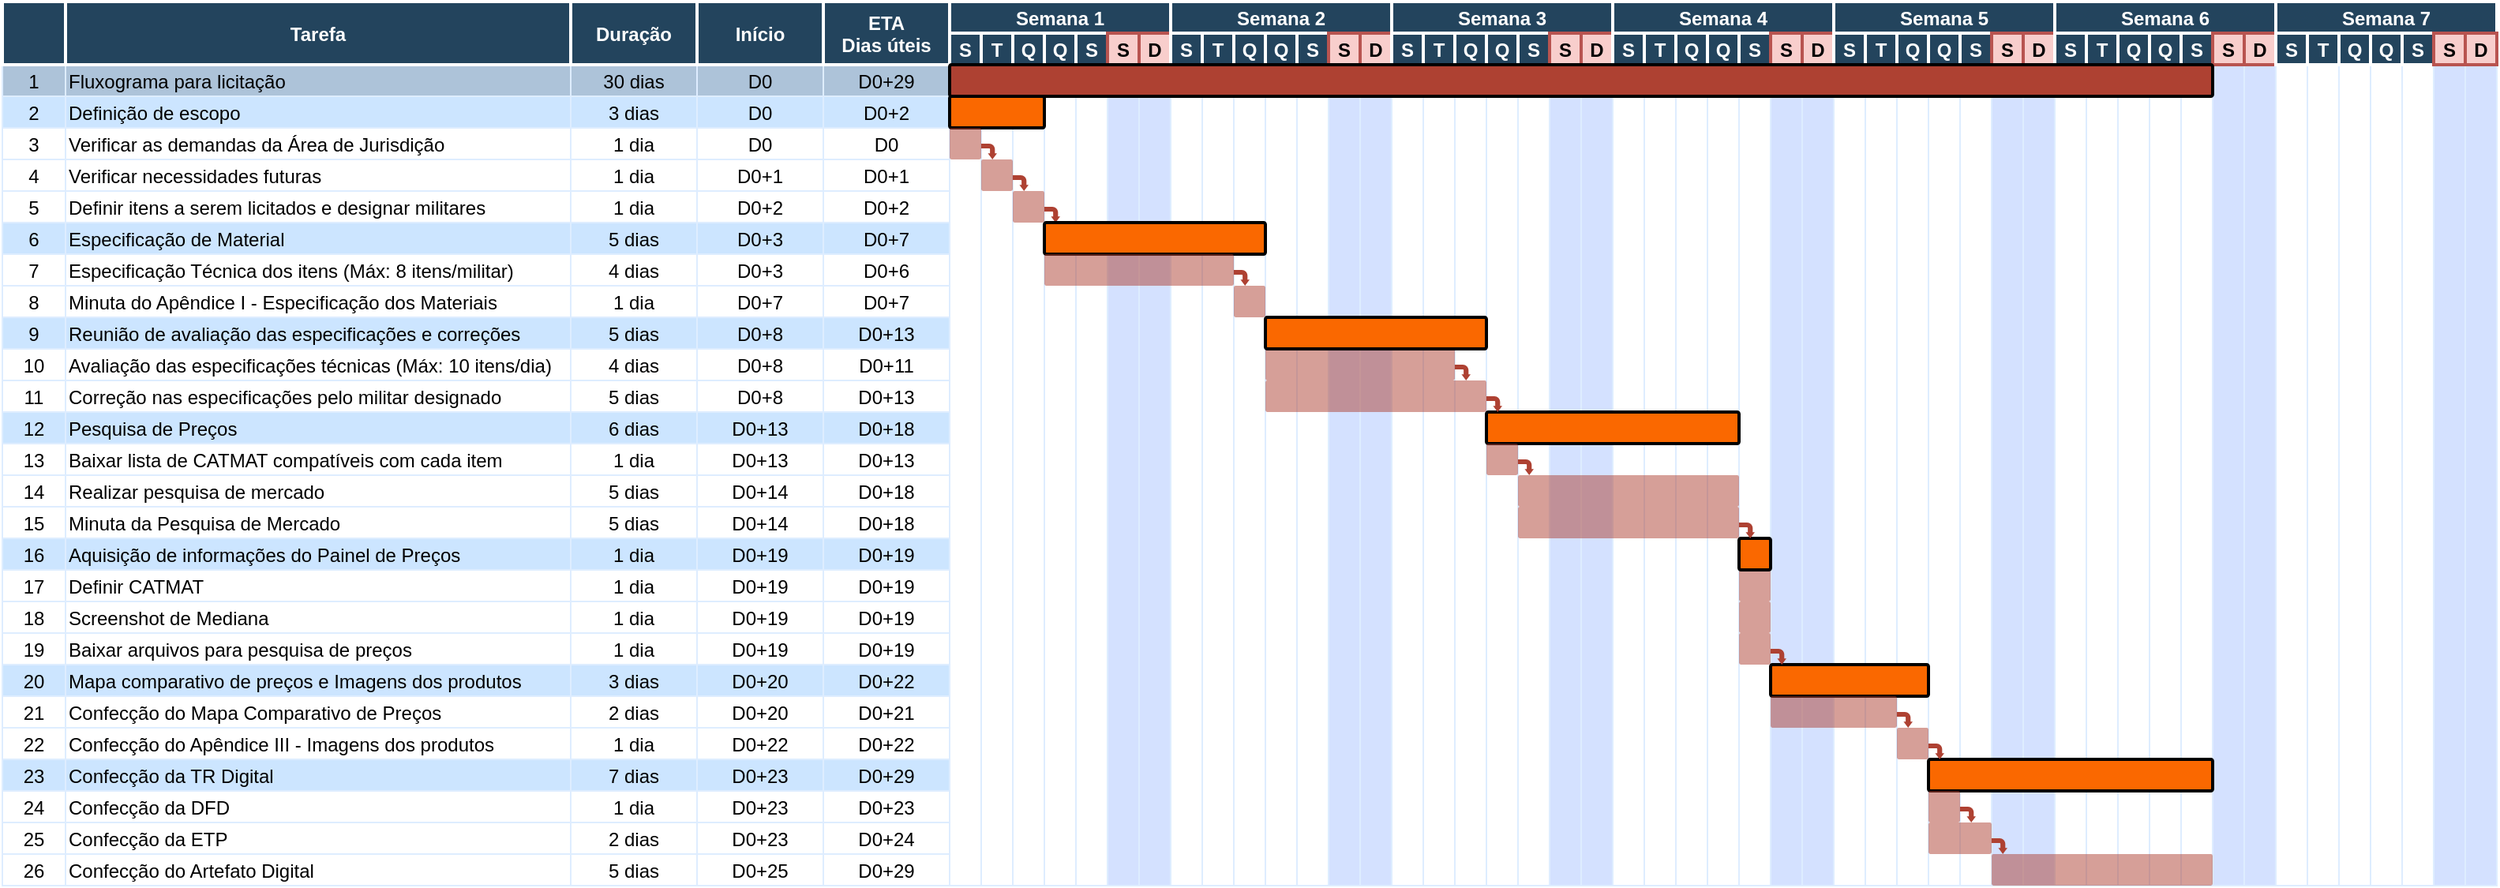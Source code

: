<mxfile version="24.6.4" type="github">
  <diagram name="Page-1" id="8378b5f6-a2b2-b727-a746-972ab9d02e00">
    <mxGraphModel dx="954" dy="594" grid="1" gridSize="10" guides="1" tooltips="1" connect="0" arrows="1" fold="1" page="1" pageScale="1.5" pageWidth="1169" pageHeight="827" background="none" math="0" shadow="0">
      <root>
        <mxCell id="0" />
        <mxCell id="1" parent="0" />
        <mxCell id="63" value="1" style="strokeColor=#DEEDFF;fillColor=#ADC3D9" parent="1" vertex="1">
          <mxGeometry x="86.5" y="380" width="40" height="20" as="geometry" />
        </mxCell>
        <mxCell id="64" value="Fluxograma para licitação" style="align=left;strokeColor=#DEEDFF;fillColor=#ADC3D9" parent="1" vertex="1">
          <mxGeometry x="126.5" y="380" width="320" height="20" as="geometry" />
        </mxCell>
        <mxCell id="65" value="30 dias" style="strokeColor=#DEEDFF;fillColor=#ADC3D9" parent="1" vertex="1">
          <mxGeometry x="446.5" y="380" width="80.0" height="20" as="geometry" />
        </mxCell>
        <mxCell id="66" value="D0" style="strokeColor=#DEEDFF;fillColor=#ADC3D9" parent="1" vertex="1">
          <mxGeometry x="526.5" y="380" width="80.0" height="20" as="geometry" />
        </mxCell>
        <mxCell id="67" value="D0+29" style="strokeColor=#DEEDFF;fillColor=#ADC3D9" parent="1" vertex="1">
          <mxGeometry x="606.5" y="380.0" width="80.0" height="20" as="geometry" />
        </mxCell>
        <mxCell id="68" value="" style="strokeColor=#DEEDFF" parent="1" vertex="1">
          <mxGeometry x="686.5" y="380.0" width="20" height="520" as="geometry" />
        </mxCell>
        <mxCell id="69" value="2" style="strokeColor=#DEEDFF;fillColor=#CCE5FF" parent="1" vertex="1">
          <mxGeometry x="86.5" y="400.0" width="40" height="20" as="geometry" />
        </mxCell>
        <mxCell id="70" value="Definição de escopo" style="align=left;strokeColor=#DEEDFF;fillColor=#CCE5FF" parent="1" vertex="1">
          <mxGeometry x="126.5" y="400.0" width="320.0" height="20" as="geometry" />
        </mxCell>
        <mxCell id="71" value="3 dias" style="strokeColor=#DEEDFF;fillColor=#CCE5FF" parent="1" vertex="1">
          <mxGeometry x="446.5" y="400.0" width="80.0" height="20" as="geometry" />
        </mxCell>
        <mxCell id="72" value="D0" style="strokeColor=#DEEDFF;fillColor=#CCE5FF" parent="1" vertex="1">
          <mxGeometry x="526.5" y="400.0" width="80.0" height="20" as="geometry" />
        </mxCell>
        <mxCell id="73" value="D0+2" style="strokeColor=#DEEDFF;fillColor=#CCE5FF" parent="1" vertex="1">
          <mxGeometry x="606.5" y="400.0" width="80.0" height="20" as="geometry" />
        </mxCell>
        <mxCell id="74" value="3" style="strokeColor=#DEEDFF" parent="1" vertex="1">
          <mxGeometry x="86.5" y="420.0" width="40" height="20" as="geometry" />
        </mxCell>
        <mxCell id="75" value="Verificar as demandas da Área de Jurisdição " style="align=left;strokeColor=#DEEDFF" parent="1" vertex="1">
          <mxGeometry x="126.5" y="420.0" width="320.0" height="20.0" as="geometry" />
        </mxCell>
        <mxCell id="76" value="1 dia" style="strokeColor=#DEEDFF" parent="1" vertex="1">
          <mxGeometry x="446.5" y="420.0" width="80.0" height="20" as="geometry" />
        </mxCell>
        <mxCell id="77" value="&#xa;D0&#xa;" style="strokeColor=#DEEDFF" parent="1" vertex="1">
          <mxGeometry x="526.5" y="420.0" width="80.0" height="20" as="geometry" />
        </mxCell>
        <mxCell id="78" value="D0" style="strokeColor=#DEEDFF" parent="1" vertex="1">
          <mxGeometry x="606.5" y="420" width="80.0" height="20" as="geometry" />
        </mxCell>
        <mxCell id="79" value="4" style="strokeColor=#DEEDFF" parent="1" vertex="1">
          <mxGeometry x="86.5" y="440.0" width="40" height="20" as="geometry" />
        </mxCell>
        <mxCell id="80" value="Verificar necessidades futuras" style="align=left;strokeColor=#DEEDFF" parent="1" vertex="1">
          <mxGeometry x="126.5" y="440.0" width="320" height="20" as="geometry" />
        </mxCell>
        <mxCell id="81" value="1 dia" style="strokeColor=#DEEDFF" parent="1" vertex="1">
          <mxGeometry x="446.5" y="440.0" width="80.0" height="20" as="geometry" />
        </mxCell>
        <mxCell id="82" value="D0+1" style="strokeColor=#DEEDFF" parent="1" vertex="1">
          <mxGeometry x="526.5" y="440.0" width="80.0" height="20" as="geometry" />
        </mxCell>
        <mxCell id="83" value="D0+1" style="strokeColor=#DEEDFF" parent="1" vertex="1">
          <mxGeometry x="606.5" y="440.0" width="80.0" height="20" as="geometry" />
        </mxCell>
        <mxCell id="84" value="5" style="strokeColor=#DEEDFF" parent="1" vertex="1">
          <mxGeometry x="86.5" y="460.0" width="40" height="20" as="geometry" />
        </mxCell>
        <mxCell id="85" value="Definir itens a serem licitados e designar militares" style="align=left;strokeColor=#DEEDFF" parent="1" vertex="1">
          <mxGeometry x="126.5" y="460.0" width="320.0" height="20" as="geometry" />
        </mxCell>
        <mxCell id="86" value="1 dia" style="strokeColor=#DEEDFF" parent="1" vertex="1">
          <mxGeometry x="446.5" y="460.0" width="80.0" height="20" as="geometry" />
        </mxCell>
        <mxCell id="87" value="D0+2" style="strokeColor=#DEEDFF" parent="1" vertex="1">
          <mxGeometry x="526.5" y="460.0" width="80.0" height="20" as="geometry" />
        </mxCell>
        <mxCell id="88" value="D0+2" style="strokeColor=#DEEDFF" parent="1" vertex="1">
          <mxGeometry x="606.5" y="460.0" width="80.0" height="20" as="geometry" />
        </mxCell>
        <mxCell id="89" value="6" style="strokeColor=#DEEDFF;fillColor=#CCE5FF;" parent="1" vertex="1">
          <mxGeometry x="86.5" y="480.0" width="40" height="20" as="geometry" />
        </mxCell>
        <mxCell id="90" value="Especificação de Material" style="align=left;strokeColor=#DEEDFF;fillColor=#CCE5FF;" parent="1" vertex="1">
          <mxGeometry x="126.5" y="480.0" width="320.0" height="20" as="geometry" />
        </mxCell>
        <mxCell id="91" value="5 dias" style="strokeColor=#DEEDFF;fillColor=#CCE5FF;" parent="1" vertex="1">
          <mxGeometry x="446.5" y="480.0" width="80.0" height="20" as="geometry" />
        </mxCell>
        <mxCell id="92" value="D0+3" style="strokeColor=#DEEDFF;fillColor=#CCE5FF;" parent="1" vertex="1">
          <mxGeometry x="526.5" y="480.0" width="80.0" height="20" as="geometry" />
        </mxCell>
        <mxCell id="93" value="D0+7" style="strokeColor=#DEEDFF;fillColor=#CCE5FF;" parent="1" vertex="1">
          <mxGeometry x="606.5" y="480.0" width="80.0" height="20" as="geometry" />
        </mxCell>
        <mxCell id="94" value="7" style="strokeColor=#DEEDFF" parent="1" vertex="1">
          <mxGeometry x="86.5" y="500.0" width="40" height="20" as="geometry" />
        </mxCell>
        <mxCell id="95" value="Especificação Técnica dos itens (Máx: 8 itens/militar)" style="align=left;strokeColor=#DEEDFF" parent="1" vertex="1">
          <mxGeometry x="126.5" y="500.0" width="320.0" height="20" as="geometry" />
        </mxCell>
        <mxCell id="96" value="4 dias" style="strokeColor=#DEEDFF" parent="1" vertex="1">
          <mxGeometry x="446.5" y="500.0" width="80.0" height="20" as="geometry" />
        </mxCell>
        <mxCell id="97" value="D0+3" style="strokeColor=#DEEDFF" parent="1" vertex="1">
          <mxGeometry x="526.5" y="500.0" width="80.0" height="20" as="geometry" />
        </mxCell>
        <mxCell id="98" value="D0+6" style="strokeColor=#DEEDFF" parent="1" vertex="1">
          <mxGeometry x="606.5" y="500.0" width="80.0" height="20" as="geometry" />
        </mxCell>
        <mxCell id="99" value="8" style="strokeColor=#DEEDFF" parent="1" vertex="1">
          <mxGeometry x="86.5" y="520.0" width="40" height="20" as="geometry" />
        </mxCell>
        <mxCell id="100" value="Minuta do Apêndice I - Especificação dos Materiais" style="align=left;strokeColor=#DEEDFF" parent="1" vertex="1">
          <mxGeometry x="126.5" y="520.0" width="320.0" height="20" as="geometry" />
        </mxCell>
        <mxCell id="101" value="1 dia" style="strokeColor=#DEEDFF" parent="1" vertex="1">
          <mxGeometry x="446.5" y="520.0" width="80.0" height="20" as="geometry" />
        </mxCell>
        <mxCell id="102" value="D0+7" style="strokeColor=#DEEDFF" parent="1" vertex="1">
          <mxGeometry x="526.5" y="520.0" width="80.0" height="20" as="geometry" />
        </mxCell>
        <mxCell id="103" value="D0+7" style="strokeColor=#DEEDFF" parent="1" vertex="1">
          <mxGeometry x="606.5" y="520.0" width="80.0" height="20" as="geometry" />
        </mxCell>
        <mxCell id="104" value="9" style="strokeColor=#DEEDFF;fillColor=#CCE5FF" parent="1" vertex="1">
          <mxGeometry x="86.5" y="540.0" width="40" height="20" as="geometry" />
        </mxCell>
        <mxCell id="105" value="Reunião de avaliação das especificações e correções" style="align=left;strokeColor=#DEEDFF;fillColor=#CCE5FF" parent="1" vertex="1">
          <mxGeometry x="126.5" y="540.0" width="320.0" height="20.0" as="geometry" />
        </mxCell>
        <mxCell id="106" value="5 dias" style="strokeColor=#DEEDFF;fillColor=#CCE5FF" parent="1" vertex="1">
          <mxGeometry x="446.5" y="540.0" width="80.0" height="20" as="geometry" />
        </mxCell>
        <mxCell id="107" value="D0+8" style="strokeColor=#DEEDFF;fillColor=#CCE5FF" parent="1" vertex="1">
          <mxGeometry x="526.5" y="540.0" width="80.0" height="20" as="geometry" />
        </mxCell>
        <mxCell id="108" value="D0+13" style="strokeColor=#DEEDFF;fillColor=#CCE5FF" parent="1" vertex="1">
          <mxGeometry x="606.5" y="540.0" width="80.0" height="20" as="geometry" />
        </mxCell>
        <mxCell id="109" value="10" style="strokeColor=#DEEDFF" parent="1" vertex="1">
          <mxGeometry x="86.5" y="560.0" width="40" height="20" as="geometry" />
        </mxCell>
        <mxCell id="110" value="Avaliação das especificações técnicas (Máx: 10 itens/dia)" style="align=left;strokeColor=#DEEDFF" parent="1" vertex="1">
          <mxGeometry x="126.5" y="560.0" width="320.0" height="20" as="geometry" />
        </mxCell>
        <mxCell id="111" value="4 dias" style="strokeColor=#DEEDFF" parent="1" vertex="1">
          <mxGeometry x="446.5" y="560.0" width="80.0" height="20" as="geometry" />
        </mxCell>
        <mxCell id="112" value="D0+8" style="strokeColor=#DEEDFF" parent="1" vertex="1">
          <mxGeometry x="526.5" y="560.0" width="80.0" height="20" as="geometry" />
        </mxCell>
        <mxCell id="113" value="D0+11" style="strokeColor=#DEEDFF" parent="1" vertex="1">
          <mxGeometry x="606.5" y="560.0" width="80.0" height="20" as="geometry" />
        </mxCell>
        <mxCell id="114" value="11" style="strokeColor=#DEEDFF" parent="1" vertex="1">
          <mxGeometry x="86.5" y="580.0" width="40" height="20" as="geometry" />
        </mxCell>
        <mxCell id="115" value="Correção nas especificações pelo militar designado" style="align=left;strokeColor=#DEEDFF" parent="1" vertex="1">
          <mxGeometry x="126.5" y="580.0" width="320.0" height="20" as="geometry" />
        </mxCell>
        <mxCell id="116" value="5 dias" style="strokeColor=#DEEDFF" parent="1" vertex="1">
          <mxGeometry x="446.5" y="580.0" width="80.0" height="20" as="geometry" />
        </mxCell>
        <mxCell id="117" value="D0+8" style="strokeColor=#DEEDFF" parent="1" vertex="1">
          <mxGeometry x="526.5" y="580.0" width="80.0" height="20" as="geometry" />
        </mxCell>
        <mxCell id="118" value="D0+13" style="strokeColor=#DEEDFF" parent="1" vertex="1">
          <mxGeometry x="606.5" y="580.0" width="80.0" height="20" as="geometry" />
        </mxCell>
        <mxCell id="119" value="12" style="strokeColor=#DEEDFF;fillColor=#CCE5FF;" parent="1" vertex="1">
          <mxGeometry x="86.5" y="600.0" width="40" height="20" as="geometry" />
        </mxCell>
        <mxCell id="120" value="Pesquisa de Preços" style="align=left;strokeColor=#DEEDFF;fillColor=#CCE5FF;" parent="1" vertex="1">
          <mxGeometry x="126.5" y="600.0" width="320" height="20" as="geometry" />
        </mxCell>
        <mxCell id="121" value="6 dias" style="strokeColor=#DEEDFF;fillColor=#CCE5FF;" parent="1" vertex="1">
          <mxGeometry x="446.5" y="600.0" width="80.0" height="20" as="geometry" />
        </mxCell>
        <mxCell id="122" value="D0+13" style="strokeColor=#DEEDFF;fillColor=#CCE5FF;" parent="1" vertex="1">
          <mxGeometry x="526.5" y="600.0" width="80.0" height="20" as="geometry" />
        </mxCell>
        <mxCell id="123" value="D0+18" style="strokeColor=#DEEDFF;fillColor=#CCE5FF;" parent="1" vertex="1">
          <mxGeometry x="606.5" y="600.0" width="80.0" height="20" as="geometry" />
        </mxCell>
        <mxCell id="124" value="13" style="strokeColor=#DEEDFF" parent="1" vertex="1">
          <mxGeometry x="86.5" y="620.0" width="40" height="20" as="geometry" />
        </mxCell>
        <mxCell id="125" value="Baixar lista de CATMAT compatíveis com cada item" style="align=left;strokeColor=#DEEDFF" parent="1" vertex="1">
          <mxGeometry x="126.5" y="620.0" width="320" height="20" as="geometry" />
        </mxCell>
        <mxCell id="126" value="1 dia" style="strokeColor=#DEEDFF" parent="1" vertex="1">
          <mxGeometry x="446.5" y="620.0" width="80.0" height="20" as="geometry" />
        </mxCell>
        <mxCell id="127" value="D0+13" style="strokeColor=#DEEDFF" parent="1" vertex="1">
          <mxGeometry x="526.5" y="620.0" width="80.0" height="20" as="geometry" />
        </mxCell>
        <mxCell id="128" value="D0+13" style="strokeColor=#DEEDFF" parent="1" vertex="1">
          <mxGeometry x="606.5" y="620.0" width="80.0" height="20" as="geometry" />
        </mxCell>
        <mxCell id="129" value="14" style="strokeColor=#DEEDFF" parent="1" vertex="1">
          <mxGeometry x="86.5" y="640.0" width="40" height="20" as="geometry" />
        </mxCell>
        <mxCell id="130" value="Realizar pesquisa de mercado" style="align=left;strokeColor=#DEEDFF" parent="1" vertex="1">
          <mxGeometry x="126.5" y="640.0" width="320.0" height="20" as="geometry" />
        </mxCell>
        <mxCell id="131" value="5 dias" style="strokeColor=#DEEDFF" parent="1" vertex="1">
          <mxGeometry x="446.5" y="640.0" width="80.0" height="20" as="geometry" />
        </mxCell>
        <mxCell id="132" value="D0+14" style="strokeColor=#DEEDFF" parent="1" vertex="1">
          <mxGeometry x="526.5" y="640.0" width="80.0" height="20" as="geometry" />
        </mxCell>
        <mxCell id="133" value="D0+18" style="strokeColor=#DEEDFF" parent="1" vertex="1">
          <mxGeometry x="606.5" y="640.0" width="80.0" height="20" as="geometry" />
        </mxCell>
        <mxCell id="134" value="15" style="strokeColor=#DEEDFF;fillColor=#FFFFFF" parent="1" vertex="1">
          <mxGeometry x="86.5" y="660.0" width="40" height="20" as="geometry" />
        </mxCell>
        <mxCell id="135" value="Minuta da Pesquisa de Mercado" style="align=left;strokeColor=#DEEDFF;fillColor=#FFFFFF" parent="1" vertex="1">
          <mxGeometry x="126.5" y="660.0" width="320.0" height="20" as="geometry" />
        </mxCell>
        <mxCell id="136" value="5 dias" style="strokeColor=#DEEDFF;fillColor=#FFFFFF" parent="1" vertex="1">
          <mxGeometry x="446.5" y="660.0" width="80.0" height="20" as="geometry" />
        </mxCell>
        <mxCell id="137" value="D0+14" style="strokeColor=#DEEDFF;fillColor=#FFFFFF" parent="1" vertex="1">
          <mxGeometry x="526.5" y="660.0" width="80.0" height="20" as="geometry" />
        </mxCell>
        <mxCell id="138" value="D0+18" style="strokeColor=#DEEDFF;fillColor=#FFFFFF" parent="1" vertex="1">
          <mxGeometry x="606.5" y="660.0" width="80.0" height="20" as="geometry" />
        </mxCell>
        <mxCell id="139" value="16" style="strokeColor=#DEEDFF;fillColor=#CCE5FF" parent="1" vertex="1">
          <mxGeometry x="86.5" y="680.0" width="40" height="20" as="geometry" />
        </mxCell>
        <mxCell id="140" value="Aquisição de informações do Painel de Preços" style="align=left;strokeColor=#DEEDFF;fillColor=#CCE5FF" parent="1" vertex="1">
          <mxGeometry x="126.5" y="680.0" width="320.0" height="20" as="geometry" />
        </mxCell>
        <mxCell id="141" value="1 dia" style="strokeColor=#DEEDFF;fillColor=#CCE5FF" parent="1" vertex="1">
          <mxGeometry x="446.5" y="680.0" width="80.0" height="20" as="geometry" />
        </mxCell>
        <mxCell id="142" value="D0+19" style="strokeColor=#DEEDFF;fillColor=#CCE5FF" parent="1" vertex="1">
          <mxGeometry x="526.5" y="680.0" width="80.0" height="20" as="geometry" />
        </mxCell>
        <mxCell id="143" value="D0+19" style="strokeColor=#DEEDFF;fillColor=#CCE5FF" parent="1" vertex="1">
          <mxGeometry x="606.5" y="680.0" width="80.0" height="20" as="geometry" />
        </mxCell>
        <mxCell id="144" value="17" style="strokeColor=#DEEDFF" parent="1" vertex="1">
          <mxGeometry x="86.5" y="700.0" width="40" height="20" as="geometry" />
        </mxCell>
        <mxCell id="145" value="Definir CATMAT" style="align=left;strokeColor=#DEEDFF" parent="1" vertex="1">
          <mxGeometry x="126.5" y="700.0" width="320.0" height="20" as="geometry" />
        </mxCell>
        <mxCell id="146" value="1 dia" style="strokeColor=#DEEDFF" parent="1" vertex="1">
          <mxGeometry x="446.5" y="700.0" width="80.0" height="20" as="geometry" />
        </mxCell>
        <mxCell id="147" value="D0+19" style="strokeColor=#DEEDFF" parent="1" vertex="1">
          <mxGeometry x="526.5" y="700.0" width="80.0" height="20" as="geometry" />
        </mxCell>
        <mxCell id="148" value="D0+19" style="strokeColor=#DEEDFF" parent="1" vertex="1">
          <mxGeometry x="606.5" y="700.0" width="80.0" height="20" as="geometry" />
        </mxCell>
        <mxCell id="149" value="18" style="strokeColor=#DEEDFF" parent="1" vertex="1">
          <mxGeometry x="86.5" y="720.0" width="40" height="20" as="geometry" />
        </mxCell>
        <mxCell id="150" value="Screenshot de Mediana" style="align=left;strokeColor=#DEEDFF" parent="1" vertex="1">
          <mxGeometry x="126.5" y="720.0" width="320.0" height="20" as="geometry" />
        </mxCell>
        <mxCell id="151" value="1 dia" style="strokeColor=#DEEDFF" parent="1" vertex="1">
          <mxGeometry x="446.5" y="720.0" width="80.0" height="20" as="geometry" />
        </mxCell>
        <mxCell id="152" value="D0+19" style="strokeColor=#DEEDFF" parent="1" vertex="1">
          <mxGeometry x="526.5" y="720.0" width="80.0" height="20" as="geometry" />
        </mxCell>
        <mxCell id="153" value="D0+19" style="strokeColor=#DEEDFF" parent="1" vertex="1">
          <mxGeometry x="606.5" y="720.0" width="80.0" height="20" as="geometry" />
        </mxCell>
        <mxCell id="154" value="19" style="strokeColor=#DEEDFF" parent="1" vertex="1">
          <mxGeometry x="86.5" y="740.0" width="40" height="20" as="geometry" />
        </mxCell>
        <mxCell id="155" value="Baixar arquivos para pesquisa de preços" style="align=left;strokeColor=#DEEDFF" parent="1" vertex="1">
          <mxGeometry x="126.5" y="740.0" width="320.0" height="20" as="geometry" />
        </mxCell>
        <mxCell id="156" value="1 dia" style="strokeColor=#DEEDFF" parent="1" vertex="1">
          <mxGeometry x="446.5" y="740.0" width="80.0" height="20" as="geometry" />
        </mxCell>
        <mxCell id="157" value="D0+19" style="strokeColor=#DEEDFF" parent="1" vertex="1">
          <mxGeometry x="526.5" y="740.0" width="80.0" height="20" as="geometry" />
        </mxCell>
        <mxCell id="158" value="D0+19" style="strokeColor=#DEEDFF" parent="1" vertex="1">
          <mxGeometry x="606.5" y="740.0" width="80.0" height="20" as="geometry" />
        </mxCell>
        <mxCell id="159" value="20" style="strokeColor=#DEEDFF;fillColor=#CCE5FF;" parent="1" vertex="1">
          <mxGeometry x="86.5" y="760.0" width="40" height="20" as="geometry" />
        </mxCell>
        <mxCell id="160" value="Mapa comparativo de preços e Imagens dos produtos " style="align=left;strokeColor=#DEEDFF;fillColor=#CCE5FF;" parent="1" vertex="1">
          <mxGeometry x="126.5" y="760.0" width="320.0" height="20" as="geometry" />
        </mxCell>
        <mxCell id="161" value="3 dias" style="strokeColor=#DEEDFF;fillColor=#CCE5FF;" parent="1" vertex="1">
          <mxGeometry x="446.5" y="760.0" width="80.0" height="20" as="geometry" />
        </mxCell>
        <mxCell id="162" value="D0+20" style="strokeColor=#DEEDFF;fillColor=#CCE5FF;" parent="1" vertex="1">
          <mxGeometry x="526.5" y="760.0" width="80.0" height="20" as="geometry" />
        </mxCell>
        <mxCell id="163" value="D0+22" style="strokeColor=#DEEDFF;fillColor=#CCE5FF;" parent="1" vertex="1">
          <mxGeometry x="606.5" y="760.0" width="80.0" height="20" as="geometry" />
        </mxCell>
        <mxCell id="164" value="21" style="strokeColor=#DEEDFF" parent="1" vertex="1">
          <mxGeometry x="86.5" y="780.0" width="40" height="20" as="geometry" />
        </mxCell>
        <mxCell id="165" value="Confecção do Mapa Comparativo de Preços" style="align=left;strokeColor=#DEEDFF" parent="1" vertex="1">
          <mxGeometry x="126.5" y="780.0" width="320.0" height="20" as="geometry" />
        </mxCell>
        <mxCell id="166" value="2 dias" style="strokeColor=#DEEDFF" parent="1" vertex="1">
          <mxGeometry x="446.5" y="780.0" width="80.0" height="20" as="geometry" />
        </mxCell>
        <mxCell id="167" value="D0+20" style="strokeColor=#DEEDFF" parent="1" vertex="1">
          <mxGeometry x="526.5" y="780.0" width="80.0" height="20" as="geometry" />
        </mxCell>
        <mxCell id="168" value="D0+21" style="strokeColor=#DEEDFF" parent="1" vertex="1">
          <mxGeometry x="606.5" y="780.0" width="80.0" height="20" as="geometry" />
        </mxCell>
        <mxCell id="169" value="22" style="strokeColor=#DEEDFF" parent="1" vertex="1">
          <mxGeometry x="86.5" y="800.0" width="40" height="20" as="geometry" />
        </mxCell>
        <mxCell id="170" value="Confecção do Apêndice III - Imagens dos produtos" style="align=left;strokeColor=#DEEDFF" parent="1" vertex="1">
          <mxGeometry x="126.5" y="800.0" width="320.0" height="20" as="geometry" />
        </mxCell>
        <mxCell id="171" value="1 dia" style="strokeColor=#DEEDFF" parent="1" vertex="1">
          <mxGeometry x="446.5" y="800.0" width="80.0" height="20" as="geometry" />
        </mxCell>
        <mxCell id="172" value="D0+22" style="strokeColor=#DEEDFF" parent="1" vertex="1">
          <mxGeometry x="526.5" y="800.0" width="80.0" height="20" as="geometry" />
        </mxCell>
        <mxCell id="173" value="D0+22" style="strokeColor=#DEEDFF" parent="1" vertex="1">
          <mxGeometry x="606.5" y="800.0" width="80.0" height="20" as="geometry" />
        </mxCell>
        <mxCell id="174" value="23" style="strokeColor=#DEEDFF;fillColor=#CCE5FF;" parent="1" vertex="1">
          <mxGeometry x="86.5" y="820.0" width="40" height="20" as="geometry" />
        </mxCell>
        <mxCell id="175" value="Confecção da TR Digital" style="align=left;strokeColor=#DEEDFF;fillColor=#CCE5FF;" parent="1" vertex="1">
          <mxGeometry x="126.5" y="820.0" width="320.0" height="20" as="geometry" />
        </mxCell>
        <mxCell id="176" value="7 dias" style="strokeColor=#DEEDFF;fillColor=#CCE5FF;" parent="1" vertex="1">
          <mxGeometry x="446.5" y="820.0" width="80.0" height="20" as="geometry" />
        </mxCell>
        <mxCell id="177" value="D0+23" style="strokeColor=#DEEDFF;fillColor=#CCE5FF;" parent="1" vertex="1">
          <mxGeometry x="526.5" y="820.0" width="80.0" height="20" as="geometry" />
        </mxCell>
        <mxCell id="178" value="D0+29" style="strokeColor=#DEEDFF;fillColor=#CCE5FF;" parent="1" vertex="1">
          <mxGeometry x="606.5" y="820.0" width="80.0" height="20" as="geometry" />
        </mxCell>
        <mxCell id="179" value="24" style="strokeColor=#DEEDFF" parent="1" vertex="1">
          <mxGeometry x="86.5" y="840.0" width="40" height="20" as="geometry" />
        </mxCell>
        <mxCell id="180" value="Confecção da DFD" style="align=left;strokeColor=#DEEDFF" parent="1" vertex="1">
          <mxGeometry x="126.5" y="840.0" width="320.0" height="20" as="geometry" />
        </mxCell>
        <mxCell id="181" value="1 dia" style="strokeColor=#DEEDFF" parent="1" vertex="1">
          <mxGeometry x="446.5" y="840.0" width="80.0" height="20" as="geometry" />
        </mxCell>
        <mxCell id="182" value="D0+23" style="strokeColor=#DEEDFF" parent="1" vertex="1">
          <mxGeometry x="526.5" y="840.0" width="80.0" height="20" as="geometry" />
        </mxCell>
        <mxCell id="183" value="D0+23" style="strokeColor=#DEEDFF" parent="1" vertex="1">
          <mxGeometry x="606.5" y="840.0" width="80.0" height="20" as="geometry" />
        </mxCell>
        <mxCell id="184" value="25" style="strokeColor=#DEEDFF" parent="1" vertex="1">
          <mxGeometry x="86.5" y="860.0" width="40" height="20" as="geometry" />
        </mxCell>
        <mxCell id="185" value="Confecção da ETP" style="align=left;strokeColor=#DEEDFF" parent="1" vertex="1">
          <mxGeometry x="126.5" y="860.0" width="320.0" height="20" as="geometry" />
        </mxCell>
        <mxCell id="186" value="2 dias" style="strokeColor=#DEEDFF" parent="1" vertex="1">
          <mxGeometry x="446.5" y="860.0" width="80.0" height="20" as="geometry" />
        </mxCell>
        <mxCell id="187" value="D0+23" style="strokeColor=#DEEDFF" parent="1" vertex="1">
          <mxGeometry x="526.5" y="860.0" width="80.0" height="20" as="geometry" />
        </mxCell>
        <mxCell id="188" value="D0+24" style="strokeColor=#DEEDFF" parent="1" vertex="1">
          <mxGeometry x="606.5" y="860.0" width="80.0" height="20" as="geometry" />
        </mxCell>
        <mxCell id="189" value="26" style="strokeColor=#DEEDFF" parent="1" vertex="1">
          <mxGeometry x="86.5" y="880.0" width="40" height="20" as="geometry" />
        </mxCell>
        <mxCell id="190" value="Confecção do Artefato Digital" style="align=left;strokeColor=#DEEDFF" parent="1" vertex="1">
          <mxGeometry x="126.5" y="880.0" width="320.0" height="20" as="geometry" />
        </mxCell>
        <mxCell id="191" value="5 dias" style="strokeColor=#DEEDFF" parent="1" vertex="1">
          <mxGeometry x="446.5" y="880.0" width="80.0" height="20" as="geometry" />
        </mxCell>
        <mxCell id="192" value="D0+25" style="strokeColor=#DEEDFF" parent="1" vertex="1">
          <mxGeometry x="526.5" y="880.0" width="80.0" height="20" as="geometry" />
        </mxCell>
        <mxCell id="193" value="D0+29" style="strokeColor=#DEEDFF" parent="1" vertex="1">
          <mxGeometry x="606.5" y="880.0" width="80.0" height="20" as="geometry" />
        </mxCell>
        <mxCell id="194" value="" style="strokeColor=#DEEDFF" parent="1" vertex="1">
          <mxGeometry x="706.5" y="380.0" width="20" height="520" as="geometry" />
        </mxCell>
        <mxCell id="195" value="" style="strokeColor=#DEEDFF" parent="1" vertex="1">
          <mxGeometry x="726.5" y="380.0" width="20" height="520" as="geometry" />
        </mxCell>
        <mxCell id="196" value="" style="strokeColor=#DEEDFF" parent="1" vertex="1">
          <mxGeometry x="746.5" y="380.0" width="20" height="520" as="geometry" />
        </mxCell>
        <mxCell id="197" value="" style="strokeColor=#DEEDFF" parent="1" vertex="1">
          <mxGeometry x="766.5" y="380.0" width="20" height="520" as="geometry" />
        </mxCell>
        <mxCell id="198" value="" style="strokeColor=#DEEDFF;fillColor=#D4E1FF" parent="1" vertex="1">
          <mxGeometry x="786.5" y="380.0" width="20" height="520" as="geometry" />
        </mxCell>
        <mxCell id="199" value="" style="strokeColor=#DEEDFF;fillColor=#D4E1FF" parent="1" vertex="1">
          <mxGeometry x="806.5" y="380.0" width="20" height="520" as="geometry" />
        </mxCell>
        <mxCell id="200" value="" style="strokeColor=#DEEDFF" parent="1" vertex="1">
          <mxGeometry x="826.5" y="380.0" width="20" height="520" as="geometry" />
        </mxCell>
        <mxCell id="201" value="" style="strokeColor=#DEEDFF" parent="1" vertex="1">
          <mxGeometry x="846.5" y="380.0" width="20" height="520" as="geometry" />
        </mxCell>
        <mxCell id="202" value="" style="strokeColor=#DEEDFF" parent="1" vertex="1">
          <mxGeometry x="866.5" y="380.0" width="20" height="520" as="geometry" />
        </mxCell>
        <mxCell id="203" value="" style="strokeColor=#DEEDFF" parent="1" vertex="1">
          <mxGeometry x="886.5" y="380.0" width="20" height="520" as="geometry" />
        </mxCell>
        <mxCell id="204" value="" style="strokeColor=#DEEDFF" parent="1" vertex="1">
          <mxGeometry x="906.5" y="380.0" width="20" height="520" as="geometry" />
        </mxCell>
        <mxCell id="205" value="" style="strokeColor=#DEEDFF;fillColor=#D4E1FF" parent="1" vertex="1">
          <mxGeometry x="926.5" y="380.0" width="20" height="520" as="geometry" />
        </mxCell>
        <mxCell id="206" value="" style="strokeColor=#DEEDFF;fillColor=#D4E1FF" parent="1" vertex="1">
          <mxGeometry x="946.5" y="380.0" width="20" height="520" as="geometry" />
        </mxCell>
        <mxCell id="207" value="" style="strokeColor=#DEEDFF" parent="1" vertex="1">
          <mxGeometry x="966.5" y="380.0" width="20" height="520" as="geometry" />
        </mxCell>
        <mxCell id="208" value="" style="strokeColor=#DEEDFF" parent="1" vertex="1">
          <mxGeometry x="986.5" y="380.0" width="20" height="520" as="geometry" />
        </mxCell>
        <mxCell id="209" value="" style="strokeColor=#DEEDFF" parent="1" vertex="1">
          <mxGeometry x="1006.5" y="380.0" width="20" height="520" as="geometry" />
        </mxCell>
        <mxCell id="210" value="" style="strokeColor=#DEEDFF" parent="1" vertex="1">
          <mxGeometry x="1026.5" y="380.0" width="20" height="520" as="geometry" />
        </mxCell>
        <mxCell id="211" value="" style="strokeColor=#DEEDFF" parent="1" vertex="1">
          <mxGeometry x="1046.5" y="380.0" width="20" height="520" as="geometry" />
        </mxCell>
        <mxCell id="212" value="" style="strokeColor=#DEEDFF;fillColor=#D4E1FF" parent="1" vertex="1">
          <mxGeometry x="1066.5" y="380.0" width="20" height="520" as="geometry" />
        </mxCell>
        <mxCell id="213" value="" style="strokeColor=#DEEDFF;fillColor=#D4E1FF" parent="1" vertex="1">
          <mxGeometry x="1086.5" y="380.0" width="20" height="520" as="geometry" />
        </mxCell>
        <mxCell id="214" value="" style="strokeColor=#DEEDFF" parent="1" vertex="1">
          <mxGeometry x="1106.5" y="380.0" width="20" height="520" as="geometry" />
        </mxCell>
        <mxCell id="215" value="" style="strokeColor=#DEEDFF" parent="1" vertex="1">
          <mxGeometry x="1126.5" y="380.0" width="20" height="520" as="geometry" />
        </mxCell>
        <mxCell id="216" value="" style="strokeColor=#DEEDFF" parent="1" vertex="1">
          <mxGeometry x="1146.5" y="380.0" width="20" height="520" as="geometry" />
        </mxCell>
        <mxCell id="217" value="" style="strokeColor=#DEEDFF" parent="1" vertex="1">
          <mxGeometry x="1166.5" y="380.0" width="20" height="520" as="geometry" />
        </mxCell>
        <mxCell id="218" value="" style="strokeColor=#DEEDFF" parent="1" vertex="1">
          <mxGeometry x="1186.5" y="380.0" width="20" height="520" as="geometry" />
        </mxCell>
        <mxCell id="219" value="" style="strokeColor=#DEEDFF;fillColor=#D4E1FF" parent="1" vertex="1">
          <mxGeometry x="1206.5" y="380.0" width="20" height="520" as="geometry" />
        </mxCell>
        <mxCell id="220" value="" style="strokeColor=#DEEDFF;fillColor=#D4E1FF" parent="1" vertex="1">
          <mxGeometry x="1226.5" y="380.0" width="20" height="520" as="geometry" />
        </mxCell>
        <mxCell id="221" value="" style="strokeColor=#DEEDFF" parent="1" vertex="1">
          <mxGeometry x="1246.5" y="380.0" width="20" height="520" as="geometry" />
        </mxCell>
        <mxCell id="222" value="" style="strokeColor=#DEEDFF" parent="1" vertex="1">
          <mxGeometry x="1266.5" y="380.0" width="20" height="520" as="geometry" />
        </mxCell>
        <mxCell id="223" value="" style="strokeColor=#DEEDFF" parent="1" vertex="1">
          <mxGeometry x="1286.5" y="380.0" width="20" height="520" as="geometry" />
        </mxCell>
        <mxCell id="224" value="" style="strokeColor=#DEEDFF" parent="1" vertex="1">
          <mxGeometry x="1306.5" y="380.0" width="20" height="520" as="geometry" />
        </mxCell>
        <mxCell id="225" value="" style="strokeColor=#DEEDFF" parent="1" vertex="1">
          <mxGeometry x="1326.5" y="380.0" width="20" height="520" as="geometry" />
        </mxCell>
        <mxCell id="226" value="" style="strokeColor=#DEEDFF;fillColor=#D4E1FF" parent="1" vertex="1">
          <mxGeometry x="1346.5" y="380.0" width="20" height="520" as="geometry" />
        </mxCell>
        <mxCell id="227" value="" style="strokeColor=#DEEDFF;fillColor=#D4E1FF" parent="1" vertex="1">
          <mxGeometry x="1366.5" y="380.0" width="20" height="520" as="geometry" />
        </mxCell>
        <mxCell id="228" value="" style="strokeColor=#DEEDFF" parent="1" vertex="1">
          <mxGeometry x="1386.5" y="380.0" width="20" height="520" as="geometry" />
        </mxCell>
        <mxCell id="229" value="" style="strokeColor=#DEEDFF" parent="1" vertex="1">
          <mxGeometry x="1406.5" y="380.0" width="20" height="520" as="geometry" />
        </mxCell>
        <mxCell id="230" value="" style="strokeColor=#DEEDFF" parent="1" vertex="1">
          <mxGeometry x="1426.5" y="380.0" width="20" height="520" as="geometry" />
        </mxCell>
        <mxCell id="231" value="" style="strokeColor=#DEEDFF" parent="1" vertex="1">
          <mxGeometry x="1446.5" y="380.0" width="20" height="520" as="geometry" />
        </mxCell>
        <mxCell id="232" value="" style="strokeColor=#DEEDFF" parent="1" vertex="1">
          <mxGeometry x="1466.5" y="380.0" width="20" height="520" as="geometry" />
        </mxCell>
        <mxCell id="233" value="" style="strokeColor=#DEEDFF;fillColor=#D4E1FF" parent="1" vertex="1">
          <mxGeometry x="1486.5" y="380.0" width="20" height="520" as="geometry" />
        </mxCell>
        <mxCell id="234" value="" style="strokeColor=#DEEDFF;fillColor=#D4E1FF" parent="1" vertex="1">
          <mxGeometry x="1506.5" y="380.0" width="20" height="520" as="geometry" />
        </mxCell>
        <mxCell id="235" value="" style="strokeColor=#DEEDFF" parent="1" vertex="1">
          <mxGeometry x="1526.5" y="380.0" width="20" height="520" as="geometry" />
        </mxCell>
        <mxCell id="236" value="" style="strokeColor=#DEEDFF" parent="1" vertex="1">
          <mxGeometry x="1546.5" y="380.0" width="20" height="520" as="geometry" />
        </mxCell>
        <mxCell id="237" value="" style="strokeColor=#DEEDFF" parent="1" vertex="1">
          <mxGeometry x="1566.5" y="380.0" width="20" height="520" as="geometry" />
        </mxCell>
        <mxCell id="238" value="" style="strokeColor=#DEEDFF" parent="1" vertex="1">
          <mxGeometry x="1586.5" y="380.0" width="20" height="520" as="geometry" />
        </mxCell>
        <mxCell id="239" value="" style="strokeColor=#DEEDFF" parent="1" vertex="1">
          <mxGeometry x="1606.5" y="380.0" width="20" height="520" as="geometry" />
        </mxCell>
        <mxCell id="240" value="" style="strokeColor=#DEEDFF;fillColor=#D4E1FF" parent="1" vertex="1">
          <mxGeometry x="1626.5" y="380.0" width="20" height="520" as="geometry" />
        </mxCell>
        <mxCell id="241" value="" style="strokeColor=#DEEDFF;fillColor=#D4E1FF" parent="1" vertex="1">
          <mxGeometry x="1646.5" y="380.0" width="20" height="520" as="geometry" />
        </mxCell>
        <mxCell id="2" value="Tarefa" style="fillColor=#23445D;strokeColor=#FFFFFF;strokeWidth=2;fontColor=#FFFFFF;fontStyle=1" parent="1" vertex="1">
          <mxGeometry x="126.5" y="340" width="320" height="40" as="geometry" />
        </mxCell>
        <mxCell id="3" value="" style="fillColor=#23445D;strokeColor=#FFFFFF;strokeWidth=2;fontColor=#FFFFFF;fontStyle=1" parent="1" vertex="1">
          <mxGeometry x="86.5" y="340" width="40" height="40" as="geometry" />
        </mxCell>
        <mxCell id="4" value="Semana 1" style="fillColor=#23445D;strokeColor=#FFFFFF;strokeWidth=2;fontColor=#FFFFFF;fontStyle=1" parent="1" vertex="1">
          <mxGeometry x="686.5" y="340.0" width="140" height="20" as="geometry" />
        </mxCell>
        <mxCell id="5" value="S" style="fillColor=#23445D;strokeColor=#FFFFFF;strokeWidth=2;fontColor=#FFFFFF;fontStyle=1" parent="1" vertex="1">
          <mxGeometry x="686.5" y="360.0" width="20" height="20" as="geometry" />
        </mxCell>
        <mxCell id="6" value="T" style="fillColor=#23445D;strokeColor=#FFFFFF;strokeWidth=2;fontColor=#FFFFFF;fontStyle=1" parent="1" vertex="1">
          <mxGeometry x="706.5" y="360.0" width="20" height="20" as="geometry" />
        </mxCell>
        <mxCell id="7" value="Q" style="fillColor=#23445D;strokeColor=#FFFFFF;strokeWidth=2;fontColor=#FFFFFF;fontStyle=1" parent="1" vertex="1">
          <mxGeometry x="726.5" y="360.0" width="20" height="20" as="geometry" />
        </mxCell>
        <mxCell id="8" value="Q" style="fillColor=#23445D;strokeColor=#FFFFFF;strokeWidth=2;fontColor=#FFFFFF;fontStyle=1" parent="1" vertex="1">
          <mxGeometry x="746.5" y="360.0" width="20" height="20" as="geometry" />
        </mxCell>
        <mxCell id="9" value="S" style="fillColor=#23445D;strokeColor=#FFFFFF;strokeWidth=2;fontColor=#FFFFFF;fontStyle=1" parent="1" vertex="1">
          <mxGeometry x="766.5" y="360.0" width="20" height="20" as="geometry" />
        </mxCell>
        <mxCell id="10" value="S" style="fillColor=#f8cecc;strokeColor=#b85450;strokeWidth=2;fontStyle=1" parent="1" vertex="1">
          <mxGeometry x="786.5" y="360.0" width="20" height="20" as="geometry" />
        </mxCell>
        <mxCell id="11" value="D" style="fillColor=#f8cecc;strokeColor=#b85450;strokeWidth=2;fontStyle=1" parent="1" vertex="1">
          <mxGeometry x="806.5" y="360.0" width="20" height="20" as="geometry" />
        </mxCell>
        <mxCell id="12" value="Duração" style="fillColor=#23445D;strokeColor=#FFFFFF;strokeWidth=2;fontColor=#FFFFFF;fontStyle=1" parent="1" vertex="1">
          <mxGeometry x="446.5" y="340.0" width="80.0" height="40.0" as="geometry" />
        </mxCell>
        <mxCell id="13" value="Início" style="fillColor=#23445D;strokeColor=#FFFFFF;strokeWidth=2;fontColor=#FFFFFF;fontStyle=1" parent="1" vertex="1">
          <mxGeometry x="526.5" y="340.0" width="80.0" height="40.0" as="geometry" />
        </mxCell>
        <mxCell id="14" value="ETA&#xa;Dias úteis" style="fillColor=#23445D;strokeColor=#FFFFFF;strokeWidth=2;fontColor=#FFFFFF;fontStyle=1" parent="1" vertex="1">
          <mxGeometry x="606.5" y="340.0" width="80.0" height="40.0" as="geometry" />
        </mxCell>
        <mxCell id="15" value="Semana 2" style="fillColor=#23445D;strokeColor=#FFFFFF;strokeWidth=2;fontColor=#FFFFFF;fontStyle=1" parent="1" vertex="1">
          <mxGeometry x="826.5" y="340.0" width="140" height="20" as="geometry" />
        </mxCell>
        <mxCell id="16" value="S" style="fillColor=#23445D;strokeColor=#FFFFFF;strokeWidth=2;fontColor=#FFFFFF;fontStyle=1" parent="1" vertex="1">
          <mxGeometry x="826.5" y="360.0" width="20" height="20" as="geometry" />
        </mxCell>
        <mxCell id="17" value="T" style="fillColor=#23445D;strokeColor=#FFFFFF;strokeWidth=2;fontColor=#FFFFFF;fontStyle=1" parent="1" vertex="1">
          <mxGeometry x="846.5" y="360.0" width="20" height="20" as="geometry" />
        </mxCell>
        <mxCell id="18" value="Q" style="fillColor=#23445D;strokeColor=#FFFFFF;strokeWidth=2;fontColor=#FFFFFF;fontStyle=1" parent="1" vertex="1">
          <mxGeometry x="866.5" y="360.0" width="20" height="20" as="geometry" />
        </mxCell>
        <mxCell id="19" value="Q" style="fillColor=#23445D;strokeColor=#FFFFFF;strokeWidth=2;fontColor=#FFFFFF;fontStyle=1" parent="1" vertex="1">
          <mxGeometry x="886.5" y="360.0" width="20" height="20" as="geometry" />
        </mxCell>
        <mxCell id="20" value="S" style="fillColor=#23445D;strokeColor=#FFFFFF;strokeWidth=2;fontColor=#FFFFFF;fontStyle=1" parent="1" vertex="1">
          <mxGeometry x="906.5" y="360.0" width="20" height="20" as="geometry" />
        </mxCell>
        <mxCell id="21" value="S" style="fillColor=#f8cecc;strokeColor=#b85450;strokeWidth=2;fontStyle=1" parent="1" vertex="1">
          <mxGeometry x="926.5" y="360.0" width="20" height="20" as="geometry" />
        </mxCell>
        <mxCell id="22" value="D" style="fillColor=#f8cecc;strokeColor=#b85450;strokeWidth=2;fontStyle=1" parent="1" vertex="1">
          <mxGeometry x="946.5" y="360.0" width="20" height="20" as="geometry" />
        </mxCell>
        <mxCell id="23" value="Semana 3" style="fillColor=#23445D;strokeColor=#FFFFFF;strokeWidth=2;fontColor=#FFFFFF;fontStyle=1" parent="1" vertex="1">
          <mxGeometry x="966.5" y="340.0" width="140" height="20" as="geometry" />
        </mxCell>
        <mxCell id="24" value="S" style="fillColor=#23445D;strokeColor=#FFFFFF;strokeWidth=2;fontColor=#FFFFFF;fontStyle=1" parent="1" vertex="1">
          <mxGeometry x="966.5" y="360.0" width="20" height="20" as="geometry" />
        </mxCell>
        <mxCell id="25" value="T" style="fillColor=#23445D;strokeColor=#FFFFFF;strokeWidth=2;fontColor=#FFFFFF;fontStyle=1" parent="1" vertex="1">
          <mxGeometry x="986.5" y="360.0" width="20" height="20" as="geometry" />
        </mxCell>
        <mxCell id="26" value="Q" style="fillColor=#23445D;strokeColor=#FFFFFF;strokeWidth=2;fontColor=#FFFFFF;fontStyle=1" parent="1" vertex="1">
          <mxGeometry x="1006.5" y="360.0" width="20" height="20" as="geometry" />
        </mxCell>
        <mxCell id="27" value="Q" style="fillColor=#23445D;strokeColor=#FFFFFF;strokeWidth=2;fontColor=#FFFFFF;fontStyle=1" parent="1" vertex="1">
          <mxGeometry x="1026.5" y="360.0" width="20" height="20" as="geometry" />
        </mxCell>
        <mxCell id="28" value="S" style="fillColor=#23445D;strokeColor=#FFFFFF;strokeWidth=2;fontColor=#FFFFFF;fontStyle=1" parent="1" vertex="1">
          <mxGeometry x="1046.5" y="360.0" width="20" height="20" as="geometry" />
        </mxCell>
        <mxCell id="29" value="S" style="fillColor=#f8cecc;strokeColor=#b85450;strokeWidth=2;fontStyle=1" parent="1" vertex="1">
          <mxGeometry x="1066.5" y="360.0" width="20" height="20" as="geometry" />
        </mxCell>
        <mxCell id="30" value="D" style="fillColor=#f8cecc;strokeColor=#b85450;strokeWidth=2;fontStyle=1" parent="1" vertex="1">
          <mxGeometry x="1086.5" y="360.0" width="20" height="20" as="geometry" />
        </mxCell>
        <mxCell id="31" value="Semana 4" style="fillColor=#23445D;strokeColor=#FFFFFF;strokeWidth=2;fontColor=#FFFFFF;fontStyle=1" parent="1" vertex="1">
          <mxGeometry x="1106.5" y="340.0" width="140" height="20" as="geometry" />
        </mxCell>
        <mxCell id="32" value="S" style="fillColor=#23445D;strokeColor=#FFFFFF;strokeWidth=2;fontColor=#FFFFFF;fontStyle=1" parent="1" vertex="1">
          <mxGeometry x="1106.5" y="360.0" width="20" height="20" as="geometry" />
        </mxCell>
        <mxCell id="33" value="T" style="fillColor=#23445D;strokeColor=#FFFFFF;strokeWidth=2;fontColor=#FFFFFF;fontStyle=1" parent="1" vertex="1">
          <mxGeometry x="1126.5" y="360.0" width="20" height="20" as="geometry" />
        </mxCell>
        <mxCell id="34" value="Q" style="fillColor=#23445D;strokeColor=#FFFFFF;strokeWidth=2;fontColor=#FFFFFF;fontStyle=1" parent="1" vertex="1">
          <mxGeometry x="1146.5" y="360.0" width="20" height="20" as="geometry" />
        </mxCell>
        <mxCell id="35" value="Q" style="fillColor=#23445D;strokeColor=#FFFFFF;strokeWidth=2;fontColor=#FFFFFF;fontStyle=1" parent="1" vertex="1">
          <mxGeometry x="1166.5" y="360.0" width="20" height="20" as="geometry" />
        </mxCell>
        <mxCell id="36" value="S" style="fillColor=#23445D;strokeColor=#FFFFFF;strokeWidth=2;fontColor=#FFFFFF;fontStyle=1" parent="1" vertex="1">
          <mxGeometry x="1186.5" y="360" width="20" height="20" as="geometry" />
        </mxCell>
        <mxCell id="37" value="S" style="fillColor=#f8cecc;strokeColor=#b85450;strokeWidth=2;fontStyle=1" parent="1" vertex="1">
          <mxGeometry x="1206.5" y="360" width="20" height="20" as="geometry" />
        </mxCell>
        <mxCell id="38" value="D" style="fillColor=#f8cecc;strokeColor=#b85450;strokeWidth=2;fontStyle=1" parent="1" vertex="1">
          <mxGeometry x="1226.5" y="360" width="20" height="20" as="geometry" />
        </mxCell>
        <mxCell id="39" value="Semana 5" style="fillColor=#23445D;strokeColor=#FFFFFF;strokeWidth=2;fontColor=#FFFFFF;fontStyle=1" parent="1" vertex="1">
          <mxGeometry x="1246.5" y="340.0" width="140" height="20" as="geometry" />
        </mxCell>
        <mxCell id="40" value="S" style="fillColor=#23445D;strokeColor=#FFFFFF;strokeWidth=2;fontColor=#FFFFFF;fontStyle=1" parent="1" vertex="1">
          <mxGeometry x="1246.5" y="360.0" width="20" height="20" as="geometry" />
        </mxCell>
        <mxCell id="41" value="T" style="fillColor=#23445D;strokeColor=#FFFFFF;strokeWidth=2;fontColor=#FFFFFF;fontStyle=1" parent="1" vertex="1">
          <mxGeometry x="1266.5" y="360.0" width="20" height="20" as="geometry" />
        </mxCell>
        <mxCell id="42" value="Q" style="fillColor=#23445D;strokeColor=#FFFFFF;strokeWidth=2;fontColor=#FFFFFF;fontStyle=1" parent="1" vertex="1">
          <mxGeometry x="1286.5" y="360.0" width="20" height="20" as="geometry" />
        </mxCell>
        <mxCell id="43" value="Q" style="fillColor=#23445D;strokeColor=#FFFFFF;strokeWidth=2;fontColor=#FFFFFF;fontStyle=1" parent="1" vertex="1">
          <mxGeometry x="1306.5" y="360.0" width="20" height="20" as="geometry" />
        </mxCell>
        <mxCell id="44" value="S" style="fillColor=#23445D;strokeColor=#FFFFFF;strokeWidth=2;fontColor=#FFFFFF;fontStyle=1" parent="1" vertex="1">
          <mxGeometry x="1326.5" y="360" width="20" height="20" as="geometry" />
        </mxCell>
        <mxCell id="45" value="S" style="fillColor=#f8cecc;strokeColor=#b85450;strokeWidth=2;fontStyle=1" parent="1" vertex="1">
          <mxGeometry x="1346.5" y="360" width="20" height="20" as="geometry" />
        </mxCell>
        <mxCell id="46" value="D" style="fillColor=#f8cecc;strokeColor=#b85450;strokeWidth=2;fontStyle=1" parent="1" vertex="1">
          <mxGeometry x="1366.5" y="360" width="20" height="20" as="geometry" />
        </mxCell>
        <mxCell id="47" value="Semana 6" style="fillColor=#23445D;strokeColor=#FFFFFF;strokeWidth=2;fontColor=#FFFFFF;fontStyle=1" parent="1" vertex="1">
          <mxGeometry x="1386.5" y="340" width="140" height="20" as="geometry" />
        </mxCell>
        <mxCell id="48" value="S" style="fillColor=#23445D;strokeColor=#FFFFFF;strokeWidth=2;fontColor=#FFFFFF;fontStyle=1" parent="1" vertex="1">
          <mxGeometry x="1386.5" y="360" width="20" height="20" as="geometry" />
        </mxCell>
        <mxCell id="49" value="T" style="fillColor=#23445D;strokeColor=#FFFFFF;strokeWidth=2;fontColor=#FFFFFF;fontStyle=1" parent="1" vertex="1">
          <mxGeometry x="1406.5" y="360" width="20" height="20" as="geometry" />
        </mxCell>
        <mxCell id="50" value="Q" style="fillColor=#23445D;strokeColor=#FFFFFF;strokeWidth=2;fontColor=#FFFFFF;fontStyle=1" parent="1" vertex="1">
          <mxGeometry x="1426.5" y="360" width="20" height="20" as="geometry" />
        </mxCell>
        <mxCell id="51" value="Q" style="fillColor=#23445D;strokeColor=#FFFFFF;strokeWidth=2;fontColor=#FFFFFF;fontStyle=1" parent="1" vertex="1">
          <mxGeometry x="1446.5" y="360" width="20" height="20" as="geometry" />
        </mxCell>
        <mxCell id="52" value="S" style="fillColor=#23445D;strokeColor=#FFFFFF;strokeWidth=2;fontColor=#FFFFFF;fontStyle=1" parent="1" vertex="1">
          <mxGeometry x="1466.5" y="360" width="20" height="20" as="geometry" />
        </mxCell>
        <mxCell id="53" value="S" style="fillColor=#f8cecc;strokeColor=#b85450;strokeWidth=2;fontStyle=1" parent="1" vertex="1">
          <mxGeometry x="1486.5" y="360" width="20" height="20" as="geometry" />
        </mxCell>
        <mxCell id="54" value="D" style="fillColor=#f8cecc;strokeColor=#b85450;strokeWidth=2;fontStyle=1" parent="1" vertex="1">
          <mxGeometry x="1506.5" y="360" width="20" height="20" as="geometry" />
        </mxCell>
        <mxCell id="55" value="Semana 7" style="fillColor=#23445D;strokeColor=#FFFFFF;strokeWidth=2;fontColor=#FFFFFF;fontStyle=1" parent="1" vertex="1">
          <mxGeometry x="1526.5" y="340.0" width="140" height="20" as="geometry" />
        </mxCell>
        <mxCell id="56" value="S" style="fillColor=#23445D;strokeColor=#FFFFFF;strokeWidth=2;fontColor=#FFFFFF;fontStyle=1" parent="1" vertex="1">
          <mxGeometry x="1526.5" y="360.0" width="20" height="20" as="geometry" />
        </mxCell>
        <mxCell id="57" value="T" style="fillColor=#23445D;strokeColor=#FFFFFF;strokeWidth=2;fontColor=#FFFFFF;fontStyle=1" parent="1" vertex="1">
          <mxGeometry x="1546.5" y="360.0" width="20" height="20" as="geometry" />
        </mxCell>
        <mxCell id="58" value="Q" style="fillColor=#23445D;strokeColor=#FFFFFF;strokeWidth=2;fontColor=#FFFFFF;fontStyle=1" parent="1" vertex="1">
          <mxGeometry x="1566.5" y="360.0" width="20" height="20" as="geometry" />
        </mxCell>
        <mxCell id="59" value="Q" style="fillColor=#23445D;strokeColor=#FFFFFF;strokeWidth=2;fontColor=#FFFFFF;fontStyle=1" parent="1" vertex="1">
          <mxGeometry x="1586.5" y="360.0" width="20" height="20" as="geometry" />
        </mxCell>
        <mxCell id="60" value="S" style="fillColor=#23445D;strokeColor=#FFFFFF;strokeWidth=2;fontColor=#FFFFFF;fontStyle=1" parent="1" vertex="1">
          <mxGeometry x="1606.5" y="360.0" width="20" height="20" as="geometry" />
        </mxCell>
        <mxCell id="61" value="S" style="fillColor=#f8cecc;strokeColor=#b85450;strokeWidth=2;fontStyle=1" parent="1" vertex="1">
          <mxGeometry x="1626.5" y="360.0" width="20" height="20" as="geometry" />
        </mxCell>
        <mxCell id="62" value="D" style="fillColor=#f8cecc;strokeColor=#b85450;strokeWidth=2;fontStyle=1" parent="1" vertex="1">
          <mxGeometry x="1646.5" y="360.0" width="20" height="20" as="geometry" />
        </mxCell>
        <mxCell id="242" value="" style="shape=mxgraph.flowchart.process;fillColor=#fa6800;strokeColor=#000000;strokeWidth=2;rotation=0;fontColor=#000000;" parent="1" vertex="1">
          <mxGeometry x="686.5" y="400" width="60" height="20" as="geometry" />
        </mxCell>
        <mxCell id="243" value="" style="shape=mxgraph.arrows.bent_right_arrow;fillColor=#AE4132;strokeColor=none;strokeWidth=2;direction=south" parent="1" vertex="1">
          <mxGeometry x="706.5" y="430.0" width="10.0" height="10.0" as="geometry" />
        </mxCell>
        <mxCell id="244" value="" style="shape=mxgraph.flowchart.process;fillColor=#AE4132;strokeColor=none;strokeWidth=2;opacity=50;rotation=0;" parent="1" vertex="1">
          <mxGeometry x="686.5" y="420.0" width="20" height="20" as="geometry" />
        </mxCell>
        <mxCell id="249" value="" style="shape=mxgraph.arrows.bent_right_arrow;fillColor=#AE4132;strokeColor=none;strokeWidth=2;direction=south" parent="1" vertex="1">
          <mxGeometry x="726.5" y="450.0" width="10.0" height="10.0" as="geometry" />
        </mxCell>
        <mxCell id="250" value="" style="shape=mxgraph.arrows.bent_right_arrow;fillColor=#AE4132;strokeColor=none;strokeWidth=2;direction=south" parent="1" vertex="1">
          <mxGeometry x="746.5" y="470.0" width="10.0" height="10.0" as="geometry" />
        </mxCell>
        <mxCell id="252" value="" style="shape=mxgraph.flowchart.process;fillColor=#FA6800;strokeColor=#000000;strokeWidth=2;rotation=0;" parent="1" vertex="1">
          <mxGeometry x="746.5" y="480.0" width="140.0" height="20" as="geometry" />
        </mxCell>
        <mxCell id="253" value="" style="shape=mxgraph.arrows.bent_right_arrow;fillColor=#AE4132;strokeColor=none;strokeWidth=2;direction=south" parent="1" vertex="1">
          <mxGeometry x="866.5" y="510.0" width="10.0" height="10.0" as="geometry" />
        </mxCell>
        <mxCell id="254" value="" style="shape=mxgraph.flowchart.process;fillColor=#AE4132;strokeColor=#000000;strokeWidth=2;opacity=100;rotation=0;" parent="1" vertex="1">
          <mxGeometry x="686.5" y="380" width="800" height="20" as="geometry" />
        </mxCell>
        <mxCell id="255" value="" style="shape=mxgraph.flowchart.process;fillColor=#AE4132;strokeColor=none;strokeWidth=2;opacity=50;rotation=0;" parent="1" vertex="1">
          <mxGeometry x="886.5" y="560.0" width="120" height="20" as="geometry" />
        </mxCell>
        <mxCell id="256" value="" style="shape=mxgraph.flowchart.process;fillColor=#FA6800;strokeColor=#000000;strokeWidth=2;rotation=0;" parent="1" vertex="1">
          <mxGeometry x="886.5" y="540.0" width="140" height="20" as="geometry" />
        </mxCell>
        <mxCell id="257" value="" style="shape=mxgraph.flowchart.process;fillColor=#AE4132;strokeColor=none;strokeWidth=2;opacity=50;rotation=0;" parent="1" vertex="1">
          <mxGeometry x="886.5" y="580.0" width="140" height="20" as="geometry" />
        </mxCell>
        <mxCell id="258" value="" style="shape=mxgraph.flowchart.process;fillColor=#FA6800;strokeColor=default;strokeWidth=2;rotation=0;" parent="1" vertex="1">
          <mxGeometry x="1026.5" y="600.0" width="160" height="20" as="geometry" />
        </mxCell>
        <mxCell id="259" value="" style="shape=mxgraph.flowchart.process;fillColor=#AE4132;strokeColor=none;strokeWidth=2;opacity=50;rotation=0;" parent="1" vertex="1">
          <mxGeometry x="1026.5" y="620.0" width="20" height="20" as="geometry" />
        </mxCell>
        <mxCell id="260" value="" style="shape=mxgraph.flowchart.process;fillColor=#AE4132;strokeColor=none;strokeWidth=2;opacity=50;rotation=0;" parent="1" vertex="1">
          <mxGeometry x="1046.5" y="640.0" width="140" height="20" as="geometry" />
        </mxCell>
        <mxCell id="261" value="" style="shape=mxgraph.flowchart.process;fillColor=#AE4132;strokeColor=none;strokeWidth=2;opacity=50;rotation=0;" parent="1" vertex="1">
          <mxGeometry x="1046.5" y="660.0" width="140" height="20" as="geometry" />
        </mxCell>
        <mxCell id="262" value="" style="shape=mxgraph.flowchart.process;fillColor=#AE4132;strokeColor=none;strokeWidth=2;opacity=50;rotation=0;" parent="1" vertex="1">
          <mxGeometry x="1186.5" y="700.0" width="20" height="20" as="geometry" />
        </mxCell>
        <mxCell id="263" value="" style="shape=mxgraph.flowchart.process;fillColor=#AE4132;strokeColor=none;strokeWidth=2;opacity=50;rotation=0;" parent="1" vertex="1">
          <mxGeometry x="1186.5" y="720.0" width="20" height="20" as="geometry" />
        </mxCell>
        <mxCell id="264" value="" style="shape=mxgraph.flowchart.process;fillColor=#AE4132;strokeColor=none;strokeWidth=2;opacity=50;rotation=0;" parent="1" vertex="1">
          <mxGeometry x="1186.5" y="740.0" width="20" height="20" as="geometry" />
        </mxCell>
        <mxCell id="265" value="" style="shape=mxgraph.flowchart.process;fillColor=#FA6800;strokeColor=default;strokeWidth=2;rotation=0;" parent="1" vertex="1">
          <mxGeometry x="1206.5" y="760.0" width="100" height="20" as="geometry" />
        </mxCell>
        <mxCell id="266" value="" style="shape=mxgraph.flowchart.process;fillColor=#AE4132;strokeColor=none;strokeWidth=2;opacity=50;rotation=0;" parent="1" vertex="1">
          <mxGeometry x="1206.5" y="780.0" width="80" height="20" as="geometry" />
        </mxCell>
        <mxCell id="267" value="" style="shape=mxgraph.flowchart.process;fillColor=#AE4132;strokeColor=none;strokeWidth=2;opacity=50;rotation=0;" parent="1" vertex="1">
          <mxGeometry x="1286.5" y="800.0" width="20" height="20" as="geometry" />
        </mxCell>
        <mxCell id="268" value="" style="shape=mxgraph.flowchart.process;fillColor=#FA6800;strokeColor=#000000;strokeWidth=2;rotation=0;" parent="1" vertex="1">
          <mxGeometry x="1186.5" y="680.0" width="20" height="20" as="geometry" />
        </mxCell>
        <mxCell id="269" value="" style="shape=mxgraph.arrows.bent_right_arrow;fillColor=#AE4132;strokeColor=none;strokeWidth=2;direction=south" parent="1" vertex="1">
          <mxGeometry x="1006.5" y="570.0" width="10.0" height="10.0" as="geometry" />
        </mxCell>
        <mxCell id="270" value="" style="shape=mxgraph.arrows.bent_right_arrow;fillColor=#AE4132;strokeColor=none;strokeWidth=2;direction=south" parent="1" vertex="1">
          <mxGeometry x="1026.5" y="590.0" width="10.0" height="10.0" as="geometry" />
        </mxCell>
        <mxCell id="272" value="" style="shape=mxgraph.arrows.bent_right_arrow;fillColor=#AE4132;strokeColor=none;strokeWidth=2;direction=south" parent="1" vertex="1">
          <mxGeometry x="1046.5" y="630.0" width="10.0" height="10.0" as="geometry" />
        </mxCell>
        <mxCell id="273" value="" style="shape=mxgraph.arrows.bent_right_arrow;fillColor=#AE4132;strokeColor=none;strokeWidth=2;direction=south" parent="1" vertex="1">
          <mxGeometry x="1186.5" y="670.0" width="10.0" height="10.0" as="geometry" />
        </mxCell>
        <mxCell id="277" value="" style="shape=mxgraph.arrows.bent_right_arrow;fillColor=#AE4132;strokeColor=none;strokeWidth=2;direction=south" parent="1" vertex="1">
          <mxGeometry x="1206.5" y="750.0" width="10.0" height="10.0" as="geometry" />
        </mxCell>
        <mxCell id="278" value="" style="shape=mxgraph.arrows.bent_right_arrow;fillColor=#AE4132;strokeColor=none;strokeWidth=2;direction=south" parent="1" vertex="1">
          <mxGeometry x="1286.5" y="790.0" width="10.0" height="10.0" as="geometry" />
        </mxCell>
        <mxCell id="q0hH9CUf2UVLdFBEfnNs-278" value="" style="shape=mxgraph.flowchart.process;fillColor=#AE4132;strokeColor=none;strokeWidth=2;opacity=50;rotation=0;" parent="1" vertex="1">
          <mxGeometry x="706.5" y="440.0" width="20" height="20" as="geometry" />
        </mxCell>
        <mxCell id="q0hH9CUf2UVLdFBEfnNs-279" value="" style="shape=mxgraph.flowchart.process;fillColor=#AE4132;strokeColor=none;strokeWidth=2;opacity=50;rotation=0;" parent="1" vertex="1">
          <mxGeometry x="726.5" y="460.0" width="20" height="20" as="geometry" />
        </mxCell>
        <mxCell id="q0hH9CUf2UVLdFBEfnNs-280" value="" style="shape=mxgraph.flowchart.process;fillColor=#AE4132;strokeColor=none;strokeWidth=2;opacity=50;rotation=0;" parent="1" vertex="1">
          <mxGeometry x="746.5" y="500.0" width="120" height="20" as="geometry" />
        </mxCell>
        <mxCell id="q0hH9CUf2UVLdFBEfnNs-281" value="" style="shape=mxgraph.flowchart.process;fillColor=#AE4132;strokeColor=none;strokeWidth=2;opacity=50;rotation=0;" parent="1" vertex="1">
          <mxGeometry x="866.5" y="520.0" width="20" height="20" as="geometry" />
        </mxCell>
        <mxCell id="q0hH9CUf2UVLdFBEfnNs-282" value="" style="shape=mxgraph.flowchart.process;fillColor=#FA6800;strokeColor=default;strokeWidth=2;rotation=0;" parent="1" vertex="1">
          <mxGeometry x="1306.5" y="820.0" width="180" height="20" as="geometry" />
        </mxCell>
        <mxCell id="q0hH9CUf2UVLdFBEfnNs-283" value="" style="shape=mxgraph.arrows.bent_right_arrow;fillColor=#AE4132;strokeColor=none;strokeWidth=2;direction=south" parent="1" vertex="1">
          <mxGeometry x="1306.5" y="810.0" width="10.0" height="10.0" as="geometry" />
        </mxCell>
        <mxCell id="YBPKCHpLNbvS5rF_NLg4-278" value="" style="shape=mxgraph.flowchart.process;fillColor=#AE4132;strokeColor=none;strokeWidth=2;opacity=50;rotation=0;" vertex="1" parent="1">
          <mxGeometry x="1306.5" y="840.0" width="20" height="20" as="geometry" />
        </mxCell>
        <mxCell id="YBPKCHpLNbvS5rF_NLg4-279" value="" style="shape=mxgraph.flowchart.process;fillColor=#AE4132;strokeColor=none;strokeWidth=2;opacity=50;rotation=0;" vertex="1" parent="1">
          <mxGeometry x="1306.5" y="860.0" width="40" height="20" as="geometry" />
        </mxCell>
        <mxCell id="YBPKCHpLNbvS5rF_NLg4-280" value="" style="shape=mxgraph.arrows.bent_right_arrow;fillColor=#AE4132;strokeColor=none;strokeWidth=2;direction=south" vertex="1" parent="1">
          <mxGeometry x="1326.5" y="850.0" width="10.0" height="10.0" as="geometry" />
        </mxCell>
        <mxCell id="YBPKCHpLNbvS5rF_NLg4-281" value="" style="shape=mxgraph.flowchart.process;fillColor=#AE4132;strokeColor=none;strokeWidth=2;opacity=50;rotation=0;" vertex="1" parent="1">
          <mxGeometry x="1346.5" y="880.0" width="140" height="20" as="geometry" />
        </mxCell>
        <mxCell id="YBPKCHpLNbvS5rF_NLg4-282" value="" style="shape=mxgraph.arrows.bent_right_arrow;fillColor=#AE4132;strokeColor=none;strokeWidth=2;direction=south" vertex="1" parent="1">
          <mxGeometry x="1346.5" y="870.0" width="10.0" height="10.0" as="geometry" />
        </mxCell>
      </root>
    </mxGraphModel>
  </diagram>
</mxfile>
